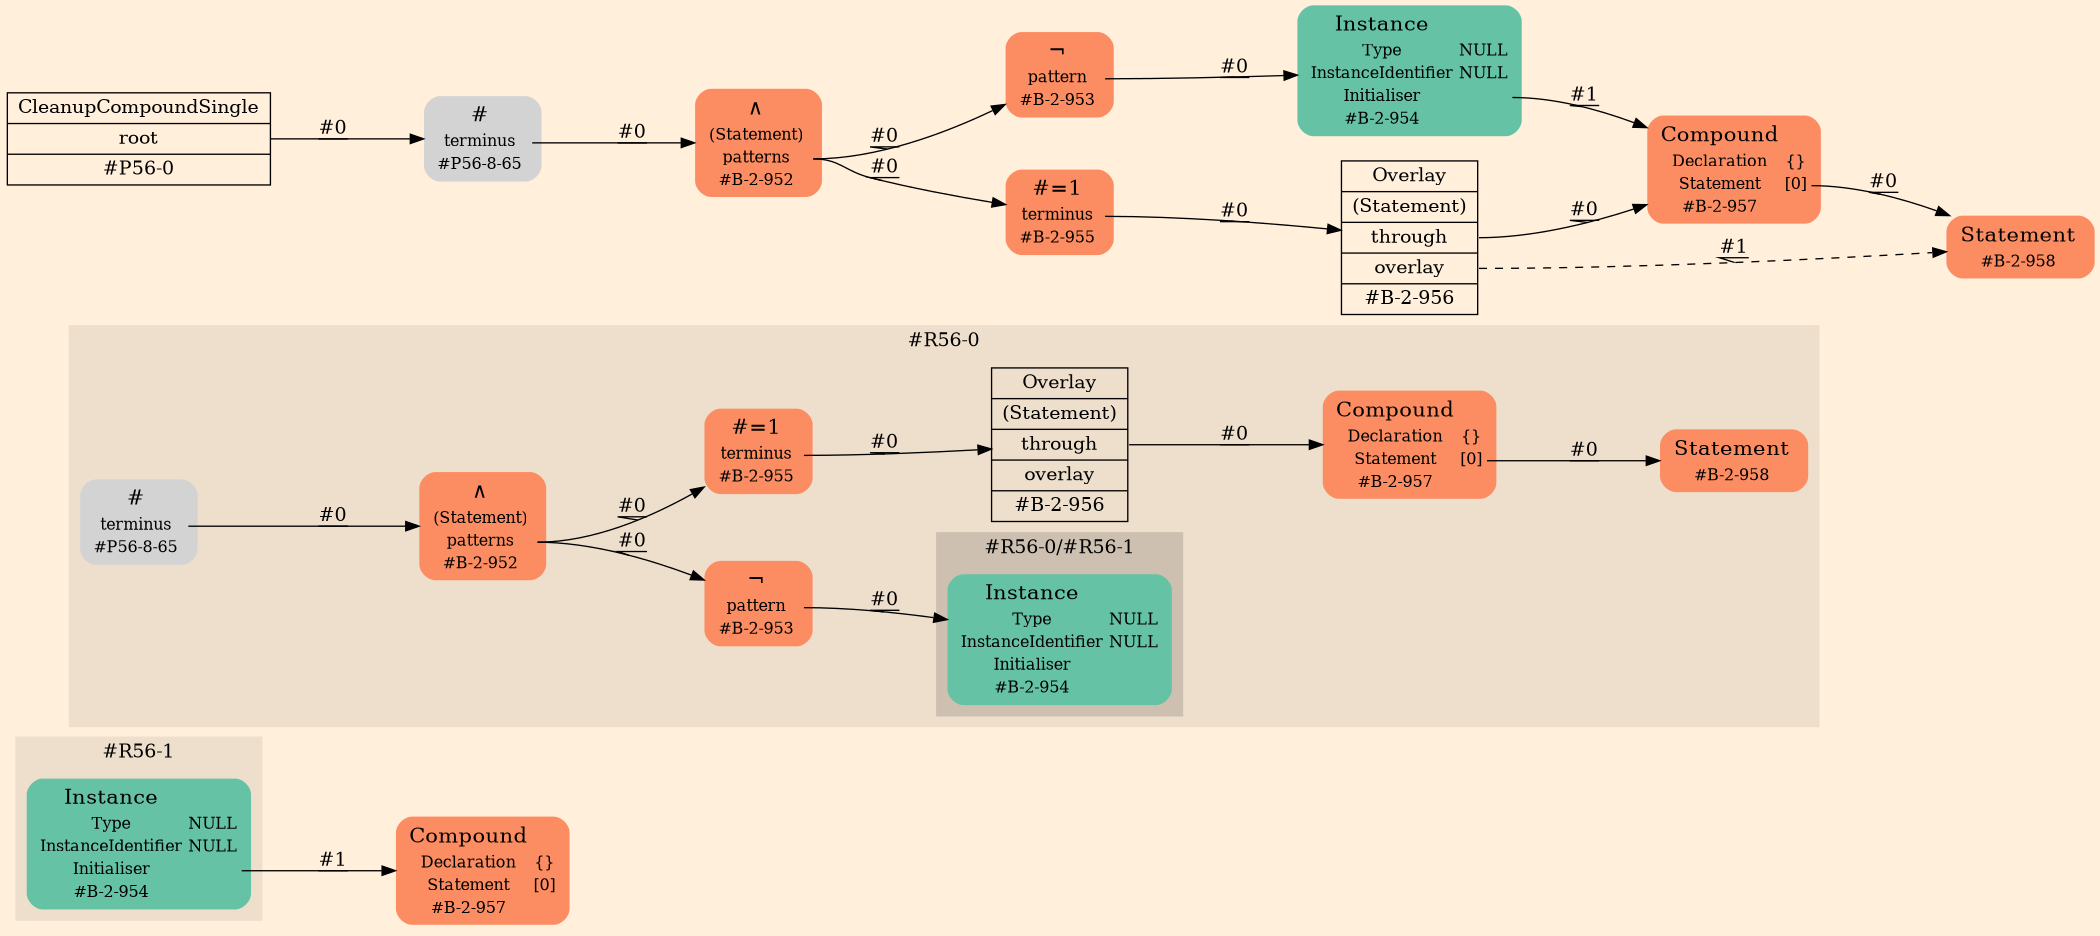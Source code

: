 digraph Inferno {
graph [
    rankdir = "LR"
    ranksep = 1.0
    size = "14,20"
    bgcolor = antiquewhite1
    color = black
    fontcolor = black
];
node [
];
// -------------------- figure #R56-1 --------------------
"#R56-1/#B-2-957" [
    shape = "plaintext"
    fillcolor = "/set28/2"
    label = <<TABLE BORDER="0" CELLBORDER="0" CELLSPACING="0">
     <TR><TD><FONT POINT-SIZE="16.0">Compound</FONT></TD><TD></TD></TR>
     <TR><TD>Declaration</TD><TD PORT="port0">{}</TD></TR>
     <TR><TD>Statement</TD><TD PORT="port1">[0]</TD></TR>
     <TR><TD>#B-2-957</TD><TD PORT="port2"></TD></TR>
    </TABLE>>
    style = "rounded,filled"
    fontsize = "12"
];

subgraph "cluster#R56-1" {
    label = "#R56-1"
    style = "filled"
    color = antiquewhite2
    "#R56-1/#B-2-954" [
        shape = "plaintext"
        fillcolor = "/set28/1"
        label = <<TABLE BORDER="0" CELLBORDER="0" CELLSPACING="0">
         <TR><TD><FONT POINT-SIZE="16.0">Instance</FONT></TD><TD></TD></TR>
         <TR><TD>Type</TD><TD PORT="port0">NULL</TD></TR>
         <TR><TD>InstanceIdentifier</TD><TD PORT="port1">NULL</TD></TR>
         <TR><TD>Initialiser</TD><TD PORT="port2"></TD></TR>
         <TR><TD>#B-2-954</TD><TD PORT="port3"></TD></TR>
        </TABLE>>
        style = "rounded,filled"
        fontsize = "12"
    ];
    
}


// -------------------- figure #R56-0 --------------------
subgraph "cluster#R56-0" {
    label = "#R56-0"
    style = "filled"
    color = antiquewhite2
    "#R56-0/#B-2-953" [
        shape = "plaintext"
        fillcolor = "/set28/2"
        label = <<TABLE BORDER="0" CELLBORDER="0" CELLSPACING="0">
         <TR><TD><FONT POINT-SIZE="16.0">¬</FONT></TD><TD></TD></TR>
         <TR><TD>pattern</TD><TD PORT="port0"></TD></TR>
         <TR><TD>#B-2-953</TD><TD PORT="port1"></TD></TR>
        </TABLE>>
        style = "rounded,filled"
        fontsize = "12"
    ];
    
    "#R56-0/#B-2-958" [
        shape = "plaintext"
        fillcolor = "/set28/2"
        label = <<TABLE BORDER="0" CELLBORDER="0" CELLSPACING="0">
         <TR><TD><FONT POINT-SIZE="16.0">Statement</FONT></TD><TD></TD></TR>
         <TR><TD>#B-2-958</TD><TD PORT="port0"></TD></TR>
        </TABLE>>
        style = "rounded,filled"
        fontsize = "12"
    ];
    
    "#R56-0/#B-2-952" [
        shape = "plaintext"
        fillcolor = "/set28/2"
        label = <<TABLE BORDER="0" CELLBORDER="0" CELLSPACING="0">
         <TR><TD><FONT POINT-SIZE="16.0">∧</FONT></TD><TD></TD></TR>
         <TR><TD>(Statement)</TD><TD PORT="port0"></TD></TR>
         <TR><TD>patterns</TD><TD PORT="port1"></TD></TR>
         <TR><TD>#B-2-952</TD><TD PORT="port2"></TD></TR>
        </TABLE>>
        style = "rounded,filled"
        fontsize = "12"
    ];
    
    "#R56-0/#B-2-957" [
        shape = "plaintext"
        fillcolor = "/set28/2"
        label = <<TABLE BORDER="0" CELLBORDER="0" CELLSPACING="0">
         <TR><TD><FONT POINT-SIZE="16.0">Compound</FONT></TD><TD></TD></TR>
         <TR><TD>Declaration</TD><TD PORT="port0">{}</TD></TR>
         <TR><TD>Statement</TD><TD PORT="port1">[0]</TD></TR>
         <TR><TD>#B-2-957</TD><TD PORT="port2"></TD></TR>
        </TABLE>>
        style = "rounded,filled"
        fontsize = "12"
    ];
    
    "#R56-0/#P56-8-65" [
        shape = "plaintext"
        label = <<TABLE BORDER="0" CELLBORDER="0" CELLSPACING="0">
         <TR><TD><FONT POINT-SIZE="16.0">#</FONT></TD><TD></TD></TR>
         <TR><TD>terminus</TD><TD PORT="port0"></TD></TR>
         <TR><TD>#P56-8-65</TD><TD PORT="port1"></TD></TR>
        </TABLE>>
        style = "rounded,filled"
        fontsize = "12"
    ];
    
    "#R56-0/#B-2-955" [
        shape = "plaintext"
        fillcolor = "/set28/2"
        label = <<TABLE BORDER="0" CELLBORDER="0" CELLSPACING="0">
         <TR><TD><FONT POINT-SIZE="16.0">#=1</FONT></TD><TD></TD></TR>
         <TR><TD>terminus</TD><TD PORT="port0"></TD></TR>
         <TR><TD>#B-2-955</TD><TD PORT="port1"></TD></TR>
        </TABLE>>
        style = "rounded,filled"
        fontsize = "12"
    ];
    
    "#R56-0/#B-2-956" [
        shape = "record"
        fillcolor = antiquewhite2
        label = "<fixed> Overlay | <port0> (Statement) | <port1> through | <port2> overlay | <port3> #B-2-956"
        style = "filled"
        fontsize = "14"
        color = black
        fontcolor = black
    ];
    
    subgraph "cluster#R56-0/#R56-1" {
        label = "#R56-0/#R56-1"
        style = "filled"
        color = antiquewhite3
        "#R56-0/#0/#B-2-954" [
            shape = "plaintext"
            fillcolor = "/set28/1"
            label = <<TABLE BORDER="0" CELLBORDER="0" CELLSPACING="0">
             <TR><TD><FONT POINT-SIZE="16.0">Instance</FONT></TD><TD></TD></TR>
             <TR><TD>Type</TD><TD PORT="port0">NULL</TD></TR>
             <TR><TD>InstanceIdentifier</TD><TD PORT="port1">NULL</TD></TR>
             <TR><TD>Initialiser</TD><TD PORT="port2"></TD></TR>
             <TR><TD>#B-2-954</TD><TD PORT="port3"></TD></TR>
            </TABLE>>
            style = "rounded,filled"
            fontsize = "12"
        ];
        
    }
    
}


// -------------------- transformation figure --------------------
"CR#P56-0" [
    shape = "record"
    fillcolor = antiquewhite1
    label = "<fixed> CleanupCompoundSingle | <port0> root | <port1> #P56-0"
    style = "filled"
    fontsize = "14"
    color = black
    fontcolor = black
];

"#P56-8-65" [
    shape = "plaintext"
    label = <<TABLE BORDER="0" CELLBORDER="0" CELLSPACING="0">
     <TR><TD><FONT POINT-SIZE="16.0">#</FONT></TD><TD></TD></TR>
     <TR><TD>terminus</TD><TD PORT="port0"></TD></TR>
     <TR><TD>#P56-8-65</TD><TD PORT="port1"></TD></TR>
    </TABLE>>
    style = "rounded,filled"
    fontsize = "12"
];

"#B-2-952" [
    shape = "plaintext"
    fillcolor = "/set28/2"
    label = <<TABLE BORDER="0" CELLBORDER="0" CELLSPACING="0">
     <TR><TD><FONT POINT-SIZE="16.0">∧</FONT></TD><TD></TD></TR>
     <TR><TD>(Statement)</TD><TD PORT="port0"></TD></TR>
     <TR><TD>patterns</TD><TD PORT="port1"></TD></TR>
     <TR><TD>#B-2-952</TD><TD PORT="port2"></TD></TR>
    </TABLE>>
    style = "rounded,filled"
    fontsize = "12"
];

"#B-2-955" [
    shape = "plaintext"
    fillcolor = "/set28/2"
    label = <<TABLE BORDER="0" CELLBORDER="0" CELLSPACING="0">
     <TR><TD><FONT POINT-SIZE="16.0">#=1</FONT></TD><TD></TD></TR>
     <TR><TD>terminus</TD><TD PORT="port0"></TD></TR>
     <TR><TD>#B-2-955</TD><TD PORT="port1"></TD></TR>
    </TABLE>>
    style = "rounded,filled"
    fontsize = "12"
];

"#B-2-956" [
    shape = "record"
    fillcolor = antiquewhite1
    label = "<fixed> Overlay | <port0> (Statement) | <port1> through | <port2> overlay | <port3> #B-2-956"
    style = "filled"
    fontsize = "14"
    color = black
    fontcolor = black
];

"#B-2-957" [
    shape = "plaintext"
    fillcolor = "/set28/2"
    label = <<TABLE BORDER="0" CELLBORDER="0" CELLSPACING="0">
     <TR><TD><FONT POINT-SIZE="16.0">Compound</FONT></TD><TD></TD></TR>
     <TR><TD>Declaration</TD><TD PORT="port0">{}</TD></TR>
     <TR><TD>Statement</TD><TD PORT="port1">[0]</TD></TR>
     <TR><TD>#B-2-957</TD><TD PORT="port2"></TD></TR>
    </TABLE>>
    style = "rounded,filled"
    fontsize = "12"
];

"#B-2-958" [
    shape = "plaintext"
    fillcolor = "/set28/2"
    label = <<TABLE BORDER="0" CELLBORDER="0" CELLSPACING="0">
     <TR><TD><FONT POINT-SIZE="16.0">Statement</FONT></TD><TD></TD></TR>
     <TR><TD>#B-2-958</TD><TD PORT="port0"></TD></TR>
    </TABLE>>
    style = "rounded,filled"
    fontsize = "12"
];

"#B-2-953" [
    shape = "plaintext"
    fillcolor = "/set28/2"
    label = <<TABLE BORDER="0" CELLBORDER="0" CELLSPACING="0">
     <TR><TD><FONT POINT-SIZE="16.0">¬</FONT></TD><TD></TD></TR>
     <TR><TD>pattern</TD><TD PORT="port0"></TD></TR>
     <TR><TD>#B-2-953</TD><TD PORT="port1"></TD></TR>
    </TABLE>>
    style = "rounded,filled"
    fontsize = "12"
];

"#B-2-954" [
    shape = "plaintext"
    fillcolor = "/set28/1"
    label = <<TABLE BORDER="0" CELLBORDER="0" CELLSPACING="0">
     <TR><TD><FONT POINT-SIZE="16.0">Instance</FONT></TD><TD></TD></TR>
     <TR><TD>Type</TD><TD PORT="port0">NULL</TD></TR>
     <TR><TD>InstanceIdentifier</TD><TD PORT="port1">NULL</TD></TR>
     <TR><TD>Initialiser</TD><TD PORT="port2"></TD></TR>
     <TR><TD>#B-2-954</TD><TD PORT="port3"></TD></TR>
    </TABLE>>
    style = "rounded,filled"
    fontsize = "12"
];



// -------------------- links --------------------
// links for block CR#P56-0
"CR#P56-0":port0 -> "#P56-8-65" [
    style="solid"
    label = "#0"
    decorate = true
    color = black
    fontcolor = black
];

// links for block #P56-8-65
"#P56-8-65":port0 -> "#B-2-952" [
    style="solid"
    label = "#0"
    decorate = true
    color = black
    fontcolor = black
];

// links for block #B-2-952
"#B-2-952":port1 -> "#B-2-955" [
    style="solid"
    label = "#0"
    decorate = true
    color = black
    fontcolor = black
];

"#B-2-952":port1 -> "#B-2-953" [
    style="solid"
    label = "#0"
    decorate = true
    color = black
    fontcolor = black
];

// links for block #B-2-955
"#B-2-955":port0 -> "#B-2-956" [
    style="solid"
    label = "#0"
    decorate = true
    color = black
    fontcolor = black
];

// links for block #B-2-956
"#B-2-956":port1 -> "#B-2-957" [
    style="solid"
    label = "#0"
    decorate = true
    color = black
    fontcolor = black
];

"#B-2-956":port2 -> "#B-2-958" [
    style="dashed"
    label = "#1"
    decorate = true
    color = black
    fontcolor = black
];

// links for block #B-2-957
"#B-2-957":port1 -> "#B-2-958" [
    style="solid"
    label = "#0"
    decorate = true
    color = black
    fontcolor = black
];

// links for block #B-2-958
// links for block #B-2-953
"#B-2-953":port0 -> "#B-2-954" [
    style="solid"
    label = "#0"
    decorate = true
    color = black
    fontcolor = black
];

// links for block #B-2-954
"#B-2-954":port2 -> "#B-2-957" [
    style="solid"
    label = "#1"
    decorate = true
    color = black
    fontcolor = black
];

// links for block #R56-0/#B-2-953
"#R56-0/#B-2-953":port0 -> "#R56-0/#0/#B-2-954" [
    style="solid"
    label = "#0"
    decorate = true
    color = black
    fontcolor = black
];

// links for block #R56-0/#B-2-958
// links for block #R56-0/#B-2-952
"#R56-0/#B-2-952":port1 -> "#R56-0/#B-2-955" [
    style="solid"
    label = "#0"
    decorate = true
    color = black
    fontcolor = black
];

"#R56-0/#B-2-952":port1 -> "#R56-0/#B-2-953" [
    style="solid"
    label = "#0"
    decorate = true
    color = black
    fontcolor = black
];

// links for block #R56-0/#B-2-957
"#R56-0/#B-2-957":port1 -> "#R56-0/#B-2-958" [
    style="solid"
    label = "#0"
    decorate = true
    color = black
    fontcolor = black
];

// links for block #R56-0/#P56-8-65
"#R56-0/#P56-8-65":port0 -> "#R56-0/#B-2-952" [
    style="solid"
    label = "#0"
    decorate = true
    color = black
    fontcolor = black
];

// links for block #R56-0/#B-2-955
"#R56-0/#B-2-955":port0 -> "#R56-0/#B-2-956" [
    style="solid"
    label = "#0"
    decorate = true
    color = black
    fontcolor = black
];

// links for block #R56-0/#B-2-956
"#R56-0/#B-2-956":port1 -> "#R56-0/#B-2-957" [
    style="solid"
    label = "#0"
    decorate = true
    color = black
    fontcolor = black
];

// links for block #R56-0/#0/#B-2-954
// links for block #R56-1/#B-2-957
// links for block #R56-1/#B-2-954
"#R56-1/#B-2-954":port2 -> "#R56-1/#B-2-957" [
    style="solid"
    label = "#1"
    decorate = true
    color = black
    fontcolor = black
];

}
